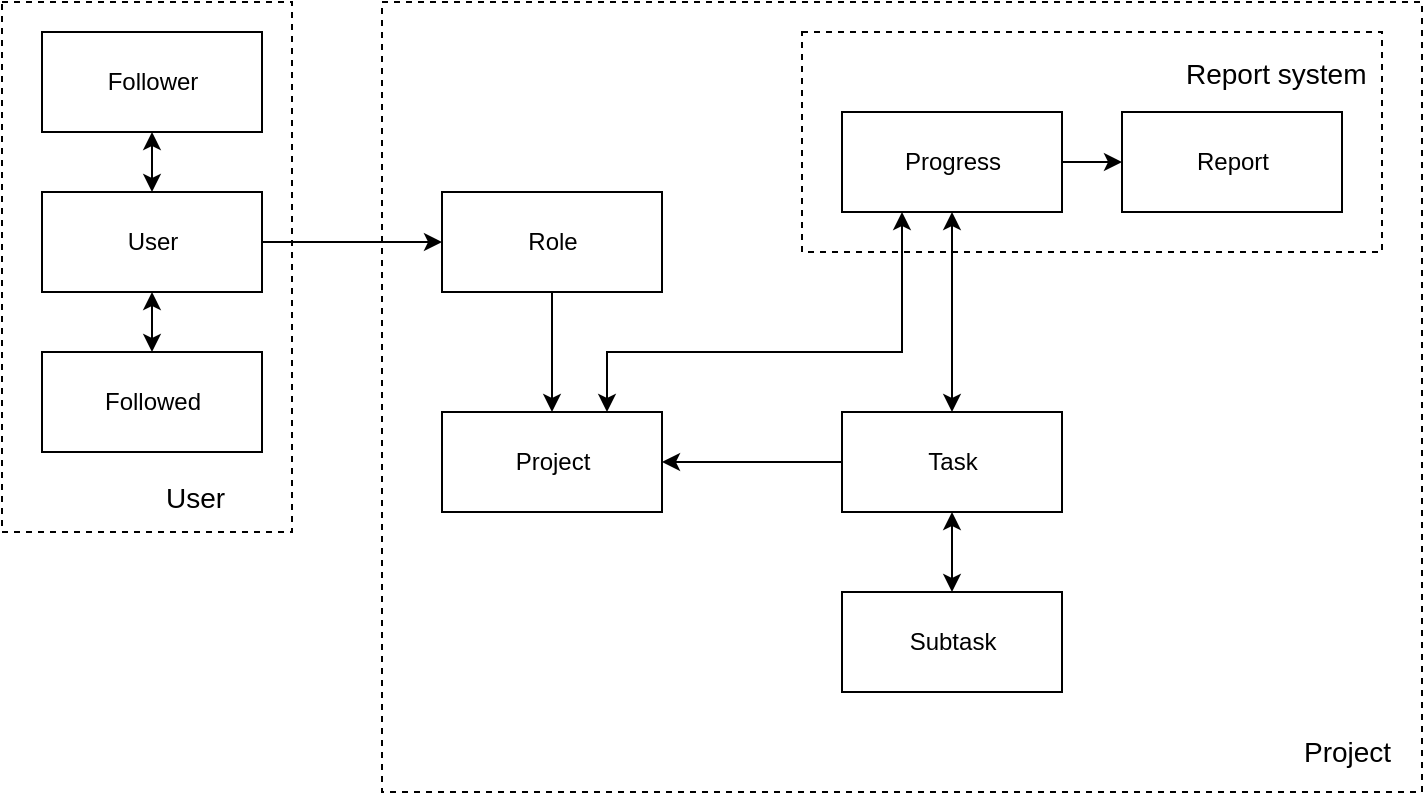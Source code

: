 <mxfile version="10.5.2" type="device"><diagram id="g1zeGWQK6W5uP0VzHrVv" name="Page-1"><mxGraphModel dx="984" dy="538" grid="1" gridSize="10" guides="1" tooltips="1" connect="1" arrows="1" fold="1" page="1" pageScale="1" pageWidth="1100" pageHeight="850" math="0" shadow="0"><root><mxCell id="0"/><mxCell id="1" parent="0"/><mxCell id="9R0DHdQtcS489OAjtprn-23" value="" style="rounded=0;whiteSpace=wrap;html=1;fillColor=none;dashed=1;" vertex="1" parent="1"><mxGeometry x="450" y="65" width="520" height="395" as="geometry"/></mxCell><mxCell id="9R0DHdQtcS489OAjtprn-21" value="" style="rounded=0;whiteSpace=wrap;html=1;fillColor=none;dashed=1;" vertex="1" parent="1"><mxGeometry x="660" y="80" width="290" height="110" as="geometry"/></mxCell><mxCell id="9R0DHdQtcS489OAjtprn-1" value="Project" style="html=1;" vertex="1" parent="1"><mxGeometry x="480" y="270" width="110" height="50" as="geometry"/></mxCell><mxCell id="9R0DHdQtcS489OAjtprn-8" style="edgeStyle=orthogonalEdgeStyle;rounded=0;orthogonalLoop=1;jettySize=auto;html=1;entryX=1;entryY=0.5;entryDx=0;entryDy=0;" edge="1" parent="1" source="9R0DHdQtcS489OAjtprn-2" target="9R0DHdQtcS489OAjtprn-1"><mxGeometry relative="1" as="geometry"/></mxCell><mxCell id="9R0DHdQtcS489OAjtprn-2" value="Task&lt;br&gt;" style="html=1;" vertex="1" parent="1"><mxGeometry x="680" y="270" width="110" height="50" as="geometry"/></mxCell><mxCell id="9R0DHdQtcS489OAjtprn-9" style="edgeStyle=orthogonalEdgeStyle;rounded=0;orthogonalLoop=1;jettySize=auto;html=1;startArrow=classic;startFill=1;" edge="1" parent="1" source="9R0DHdQtcS489OAjtprn-3" target="9R0DHdQtcS489OAjtprn-2"><mxGeometry relative="1" as="geometry"/></mxCell><mxCell id="9R0DHdQtcS489OAjtprn-3" value="Subtask&lt;br&gt;" style="html=1;" vertex="1" parent="1"><mxGeometry x="680" y="360" width="110" height="50" as="geometry"/></mxCell><mxCell id="9R0DHdQtcS489OAjtprn-6" style="edgeStyle=orthogonalEdgeStyle;rounded=0;orthogonalLoop=1;jettySize=auto;html=1;" edge="1" parent="1" source="9R0DHdQtcS489OAjtprn-4" target="9R0DHdQtcS489OAjtprn-5"><mxGeometry relative="1" as="geometry"/></mxCell><mxCell id="9R0DHdQtcS489OAjtprn-16" style="edgeStyle=orthogonalEdgeStyle;rounded=0;orthogonalLoop=1;jettySize=auto;html=1;startArrow=classic;startFill=1;" edge="1" parent="1" source="9R0DHdQtcS489OAjtprn-4" target="9R0DHdQtcS489OAjtprn-14"><mxGeometry relative="1" as="geometry"/></mxCell><mxCell id="9R0DHdQtcS489OAjtprn-17" style="edgeStyle=orthogonalEdgeStyle;rounded=0;orthogonalLoop=1;jettySize=auto;html=1;startArrow=classic;startFill=1;" edge="1" parent="1" source="9R0DHdQtcS489OAjtprn-4" target="9R0DHdQtcS489OAjtprn-15"><mxGeometry relative="1" as="geometry"/></mxCell><mxCell id="9R0DHdQtcS489OAjtprn-4" value="User" style="html=1;" vertex="1" parent="1"><mxGeometry x="280" y="160" width="110" height="50" as="geometry"/></mxCell><mxCell id="9R0DHdQtcS489OAjtprn-7" style="edgeStyle=orthogonalEdgeStyle;rounded=0;orthogonalLoop=1;jettySize=auto;html=1;" edge="1" parent="1" source="9R0DHdQtcS489OAjtprn-5" target="9R0DHdQtcS489OAjtprn-1"><mxGeometry relative="1" as="geometry"/></mxCell><mxCell id="9R0DHdQtcS489OAjtprn-5" value="Role" style="html=1;" vertex="1" parent="1"><mxGeometry x="480" y="160" width="110" height="50" as="geometry"/></mxCell><mxCell id="9R0DHdQtcS489OAjtprn-11" style="edgeStyle=orthogonalEdgeStyle;rounded=0;orthogonalLoop=1;jettySize=auto;html=1;entryX=0.5;entryY=0;entryDx=0;entryDy=0;startArrow=classic;startFill=1;" edge="1" parent="1" source="9R0DHdQtcS489OAjtprn-10" target="9R0DHdQtcS489OAjtprn-2"><mxGeometry relative="1" as="geometry"/></mxCell><mxCell id="9R0DHdQtcS489OAjtprn-12" style="edgeStyle=orthogonalEdgeStyle;rounded=0;orthogonalLoop=1;jettySize=auto;html=1;entryX=0.75;entryY=0;entryDx=0;entryDy=0;startArrow=classic;startFill=1;" edge="1" parent="1" source="9R0DHdQtcS489OAjtprn-10" target="9R0DHdQtcS489OAjtprn-1"><mxGeometry relative="1" as="geometry"><Array as="points"><mxPoint x="710" y="240"/><mxPoint x="563" y="240"/></Array></mxGeometry></mxCell><mxCell id="9R0DHdQtcS489OAjtprn-19" value="" style="edgeStyle=orthogonalEdgeStyle;rounded=0;orthogonalLoop=1;jettySize=auto;html=1;startArrow=none;startFill=0;" edge="1" parent="1" source="9R0DHdQtcS489OAjtprn-10" target="9R0DHdQtcS489OAjtprn-18"><mxGeometry relative="1" as="geometry"/></mxCell><mxCell id="9R0DHdQtcS489OAjtprn-10" value="Progress&lt;br&gt;" style="html=1;" vertex="1" parent="1"><mxGeometry x="680" y="120" width="110" height="50" as="geometry"/></mxCell><mxCell id="9R0DHdQtcS489OAjtprn-14" value="Followed" style="html=1;" vertex="1" parent="1"><mxGeometry x="280" y="240" width="110" height="50" as="geometry"/></mxCell><mxCell id="9R0DHdQtcS489OAjtprn-15" value="Follower" style="html=1;" vertex="1" parent="1"><mxGeometry x="280" y="80" width="110" height="50" as="geometry"/></mxCell><mxCell id="9R0DHdQtcS489OAjtprn-18" value="Report&lt;br&gt;" style="html=1;" vertex="1" parent="1"><mxGeometry x="820" y="120" width="110" height="50" as="geometry"/></mxCell><mxCell id="9R0DHdQtcS489OAjtprn-22" value="&lt;font style=&quot;font-size: 14px&quot;&gt;Report system&lt;/font&gt;" style="text;html=1;resizable=0;points=[];autosize=1;align=left;verticalAlign=top;spacingTop=-4;" vertex="1" parent="1"><mxGeometry x="850" y="90" width="110" height="20" as="geometry"/></mxCell><mxCell id="9R0DHdQtcS489OAjtprn-24" value="&lt;font style=&quot;font-size: 14px&quot;&gt;Project&lt;/font&gt;" style="text;html=1;resizable=0;points=[];autosize=1;align=left;verticalAlign=top;spacingTop=-4;" vertex="1" parent="1"><mxGeometry x="909" y="428.5" width="60" height="20" as="geometry"/></mxCell><mxCell id="9R0DHdQtcS489OAjtprn-25" value="" style="rounded=0;whiteSpace=wrap;html=1;fillColor=none;dashed=1;" vertex="1" parent="1"><mxGeometry x="260" y="65" width="145" height="265" as="geometry"/></mxCell><mxCell id="9R0DHdQtcS489OAjtprn-26" value="&lt;font style=&quot;font-size: 14px&quot;&gt;User&lt;/font&gt;" style="text;html=1;resizable=0;points=[];autosize=1;align=left;verticalAlign=top;spacingTop=-4;" vertex="1" parent="1"><mxGeometry x="339.5" y="302" width="50" height="20" as="geometry"/></mxCell></root></mxGraphModel></diagram></mxfile>